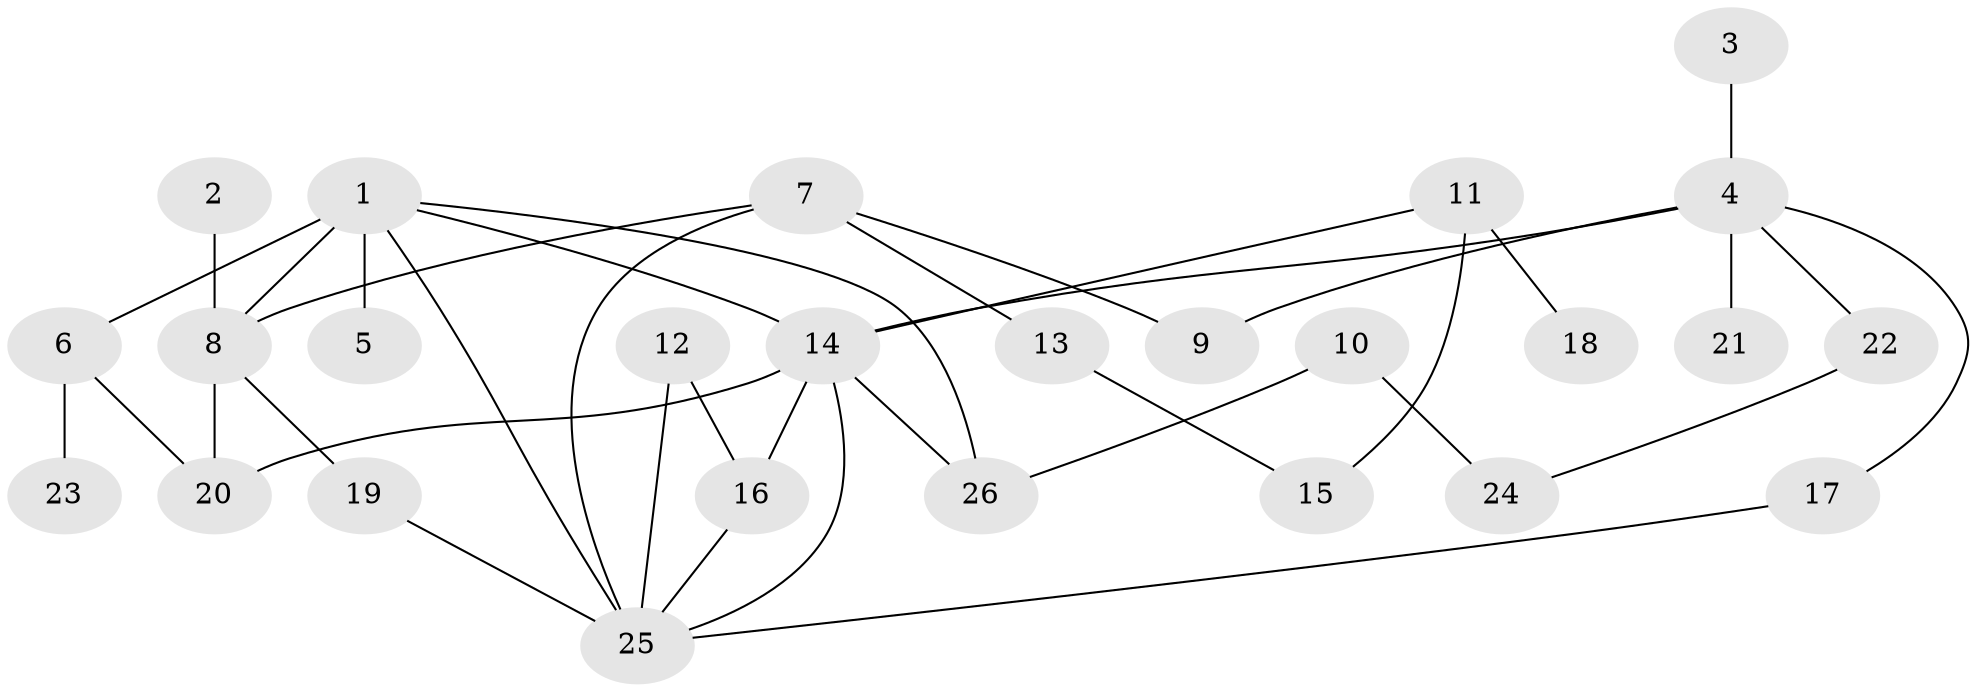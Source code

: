 // original degree distribution, {8: 0.058823529411764705, 5: 0.0784313725490196, 4: 0.09803921568627451, 3: 0.11764705882352941, 1: 0.39215686274509803, 2: 0.23529411764705882, 6: 0.0196078431372549}
// Generated by graph-tools (version 1.1) at 2025/36/03/04/25 23:36:52]
// undirected, 26 vertices, 37 edges
graph export_dot {
  node [color=gray90,style=filled];
  1;
  2;
  3;
  4;
  5;
  6;
  7;
  8;
  9;
  10;
  11;
  12;
  13;
  14;
  15;
  16;
  17;
  18;
  19;
  20;
  21;
  22;
  23;
  24;
  25;
  26;
  1 -- 5 [weight=1.0];
  1 -- 6 [weight=2.0];
  1 -- 8 [weight=2.0];
  1 -- 14 [weight=1.0];
  1 -- 25 [weight=1.0];
  1 -- 26 [weight=1.0];
  2 -- 8 [weight=1.0];
  3 -- 4 [weight=1.0];
  4 -- 9 [weight=1.0];
  4 -- 14 [weight=1.0];
  4 -- 17 [weight=1.0];
  4 -- 21 [weight=1.0];
  4 -- 22 [weight=1.0];
  6 -- 20 [weight=1.0];
  6 -- 23 [weight=1.0];
  7 -- 8 [weight=1.0];
  7 -- 9 [weight=1.0];
  7 -- 13 [weight=1.0];
  7 -- 25 [weight=1.0];
  8 -- 19 [weight=1.0];
  8 -- 20 [weight=2.0];
  10 -- 24 [weight=1.0];
  10 -- 26 [weight=1.0];
  11 -- 14 [weight=1.0];
  11 -- 15 [weight=1.0];
  11 -- 18 [weight=1.0];
  12 -- 16 [weight=1.0];
  12 -- 25 [weight=1.0];
  13 -- 15 [weight=1.0];
  14 -- 16 [weight=1.0];
  14 -- 20 [weight=1.0];
  14 -- 25 [weight=1.0];
  14 -- 26 [weight=1.0];
  16 -- 25 [weight=1.0];
  17 -- 25 [weight=1.0];
  19 -- 25 [weight=1.0];
  22 -- 24 [weight=1.0];
}
